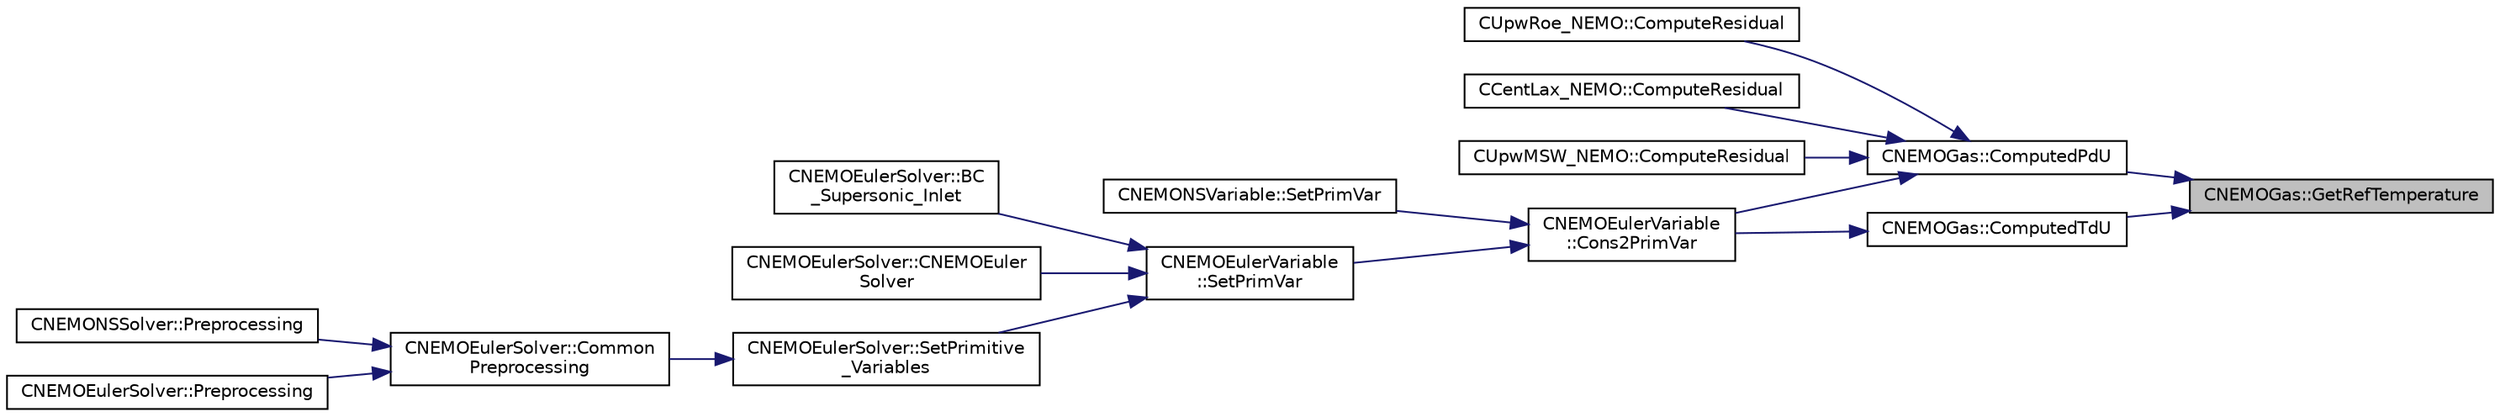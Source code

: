 digraph "CNEMOGas::GetRefTemperature"
{
 // LATEX_PDF_SIZE
  edge [fontname="Helvetica",fontsize="10",labelfontname="Helvetica",labelfontsize="10"];
  node [fontname="Helvetica",fontsize="10",shape=record];
  rankdir="RL";
  Node1 [label="CNEMOGas::GetRefTemperature",height=0.2,width=0.4,color="black", fillcolor="grey75", style="filled", fontcolor="black",tooltip="Get reference temperature."];
  Node1 -> Node2 [dir="back",color="midnightblue",fontsize="10",style="solid",fontname="Helvetica"];
  Node2 [label="CNEMOGas::ComputedPdU",height=0.2,width=0.4,color="black", fillcolor="white", style="filled",URL="$classCNEMOGas.html#a424da7362e12de29fcebf761cb8eabaa",tooltip="Compute derivative of pressure w.r.t. conservative variables."];
  Node2 -> Node3 [dir="back",color="midnightblue",fontsize="10",style="solid",fontname="Helvetica"];
  Node3 [label="CUpwRoe_NEMO::ComputeResidual",height=0.2,width=0.4,color="black", fillcolor="white", style="filled",URL="$classCUpwRoe__NEMO.html#a4f71a3690ffedda364bd36453c08fed0",tooltip="Compute the Roe's flux between two nodes i and j."];
  Node2 -> Node4 [dir="back",color="midnightblue",fontsize="10",style="solid",fontname="Helvetica"];
  Node4 [label="CCentLax_NEMO::ComputeResidual",height=0.2,width=0.4,color="black", fillcolor="white", style="filled",URL="$classCCentLax__NEMO.html#ab22a74c03b6c2cc3adeb4d172c93f8d1",tooltip="Compute the flow residual using a Lax method."];
  Node2 -> Node5 [dir="back",color="midnightblue",fontsize="10",style="solid",fontname="Helvetica"];
  Node5 [label="CUpwMSW_NEMO::ComputeResidual",height=0.2,width=0.4,color="black", fillcolor="white", style="filled",URL="$classCUpwMSW__NEMO.html#ab199750be78d7758f4dc6e0577ed5616",tooltip="Compute the Roe's flux between two nodes i and j."];
  Node2 -> Node6 [dir="back",color="midnightblue",fontsize="10",style="solid",fontname="Helvetica"];
  Node6 [label="CNEMOEulerVariable\l::Cons2PrimVar",height=0.2,width=0.4,color="black", fillcolor="white", style="filled",URL="$classCNEMOEulerVariable.html#ad95dbeb3e9b5634fab7c6a768442c7b9",tooltip="Set all the primitive and secondary variables from the conserved vector."];
  Node6 -> Node7 [dir="back",color="midnightblue",fontsize="10",style="solid",fontname="Helvetica"];
  Node7 [label="CNEMONSVariable::SetPrimVar",height=0.2,width=0.4,color="black", fillcolor="white", style="filled",URL="$classCNEMONSVariable.html#aaf19bc249dae14fccd4a739901a83efd",tooltip="Set all the primitive variables for compressible flows."];
  Node6 -> Node8 [dir="back",color="midnightblue",fontsize="10",style="solid",fontname="Helvetica"];
  Node8 [label="CNEMOEulerVariable\l::SetPrimVar",height=0.2,width=0.4,color="black", fillcolor="white", style="filled",URL="$classCNEMOEulerVariable.html#aaf86b1f3586f5b0b8015ddf1311d7ce4",tooltip="Set all the primitive variables for compressible flows."];
  Node8 -> Node9 [dir="back",color="midnightblue",fontsize="10",style="solid",fontname="Helvetica"];
  Node9 [label="CNEMOEulerSolver::BC\l_Supersonic_Inlet",height=0.2,width=0.4,color="black", fillcolor="white", style="filled",URL="$classCNEMOEulerSolver.html#a1448f7a4a713ada22016532249a56a95",tooltip="Impose a supersonic inlet boundary condition."];
  Node8 -> Node10 [dir="back",color="midnightblue",fontsize="10",style="solid",fontname="Helvetica"];
  Node10 [label="CNEMOEulerSolver::CNEMOEuler\lSolver",height=0.2,width=0.4,color="black", fillcolor="white", style="filled",URL="$classCNEMOEulerSolver.html#a192d56e184ee19ad0b0dd3282b74f1e6",tooltip="Contructor of the class."];
  Node8 -> Node11 [dir="back",color="midnightblue",fontsize="10",style="solid",fontname="Helvetica"];
  Node11 [label="CNEMOEulerSolver::SetPrimitive\l_Variables",height=0.2,width=0.4,color="black", fillcolor="white", style="filled",URL="$classCNEMOEulerSolver.html#aa3498ebe1779c01daf8380d6a7d0aa7d",tooltip="Computes primitive variables."];
  Node11 -> Node12 [dir="back",color="midnightblue",fontsize="10",style="solid",fontname="Helvetica"];
  Node12 [label="CNEMOEulerSolver::Common\lPreprocessing",height=0.2,width=0.4,color="black", fillcolor="white", style="filled",URL="$classCNEMOEulerSolver.html#a27f21d6dbfb7f6c600f759caf7625087",tooltip="Preprocessing actions common to the Euler and NS solvers."];
  Node12 -> Node13 [dir="back",color="midnightblue",fontsize="10",style="solid",fontname="Helvetica"];
  Node13 [label="CNEMONSSolver::Preprocessing",height=0.2,width=0.4,color="black", fillcolor="white", style="filled",URL="$classCNEMONSSolver.html#aef1c13c42cd8103377619f7d94660d6a",tooltip="Restart residual and compute gradients."];
  Node12 -> Node14 [dir="back",color="midnightblue",fontsize="10",style="solid",fontname="Helvetica"];
  Node14 [label="CNEMOEulerSolver::Preprocessing",height=0.2,width=0.4,color="black", fillcolor="white", style="filled",URL="$classCNEMOEulerSolver.html#a3c5a59b5c1c9195757626bff151dbaa9",tooltip="Compute the velocity^2, SoundSpeed, Pressure, Enthalpy, Viscosity."];
  Node1 -> Node15 [dir="back",color="midnightblue",fontsize="10",style="solid",fontname="Helvetica"];
  Node15 [label="CNEMOGas::ComputedTdU",height=0.2,width=0.4,color="black", fillcolor="white", style="filled",URL="$classCNEMOGas.html#a5c1412972751e64d697721e22025d7dc",tooltip="Compute derivative of temperature w.r.t. conservative variables."];
  Node15 -> Node6 [dir="back",color="midnightblue",fontsize="10",style="solid",fontname="Helvetica"];
}
